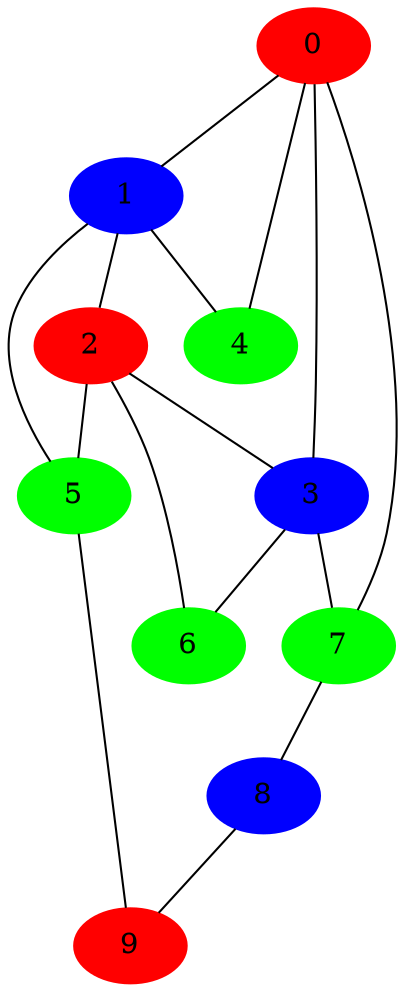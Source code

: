 graph planar2 {
      0 -- 1 ;
      0 -- 3 ;
      0 -- 4 ;
      0 -- 7 ;
      1 -- 2 ;
      1 -- 4 ;
      1 -- 5 ;
      2 -- 3 ;
      2 -- 5 ;
      2 -- 6 ;
      3 -- 6 ;
      3 -- 7 ;
      4 ;
      5 -- 9 ;
      6 ;
      7 -- 8 ;
      8 -- 9 ;
      9 
      0  [color = red, style = filled] ;
      1  [color = blue, style = filled] ;
      2  [color = red, style = filled] ;
      3  [color = blue, style = filled] ;
      4  [color = green, style = filled] ;
      5  [color = green, style = filled] ;
      6  [color = green, style = filled] ;
      7  [color = green, style = filled] ;
      8  [color = blue, style = filled] ;
      9  [color = red, style = filled] 
}